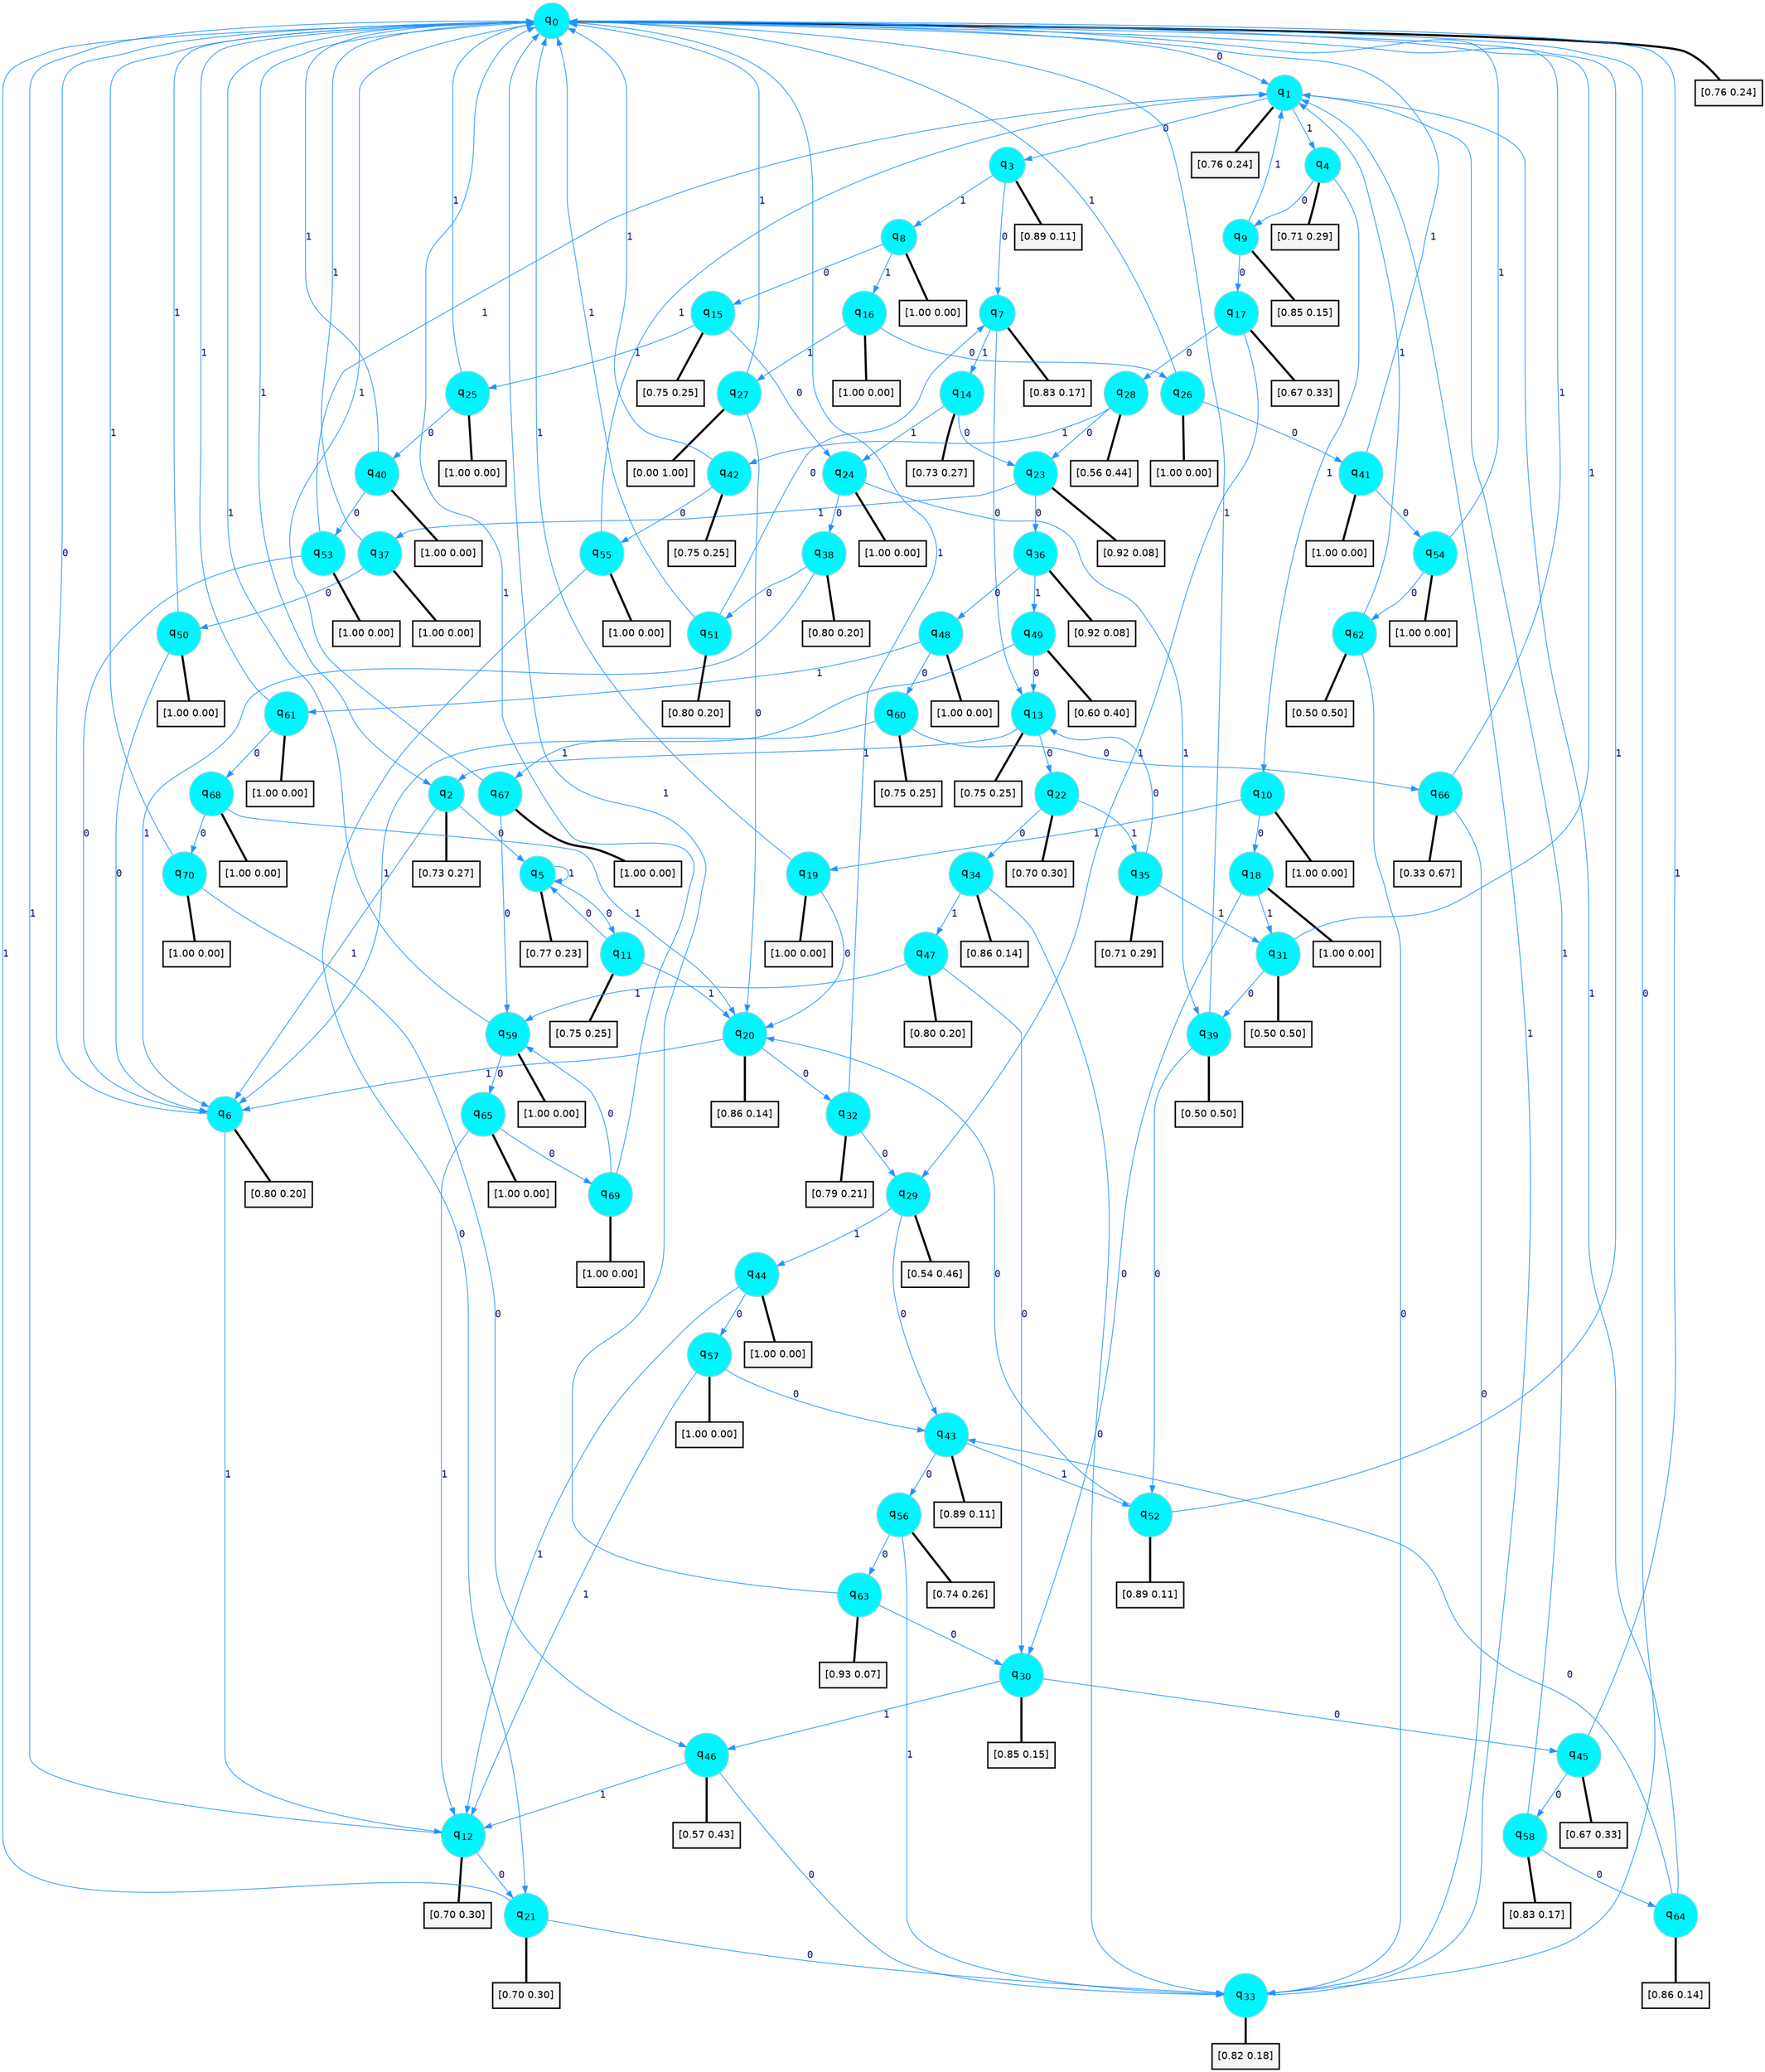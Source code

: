 digraph G {
graph [
bgcolor=transparent, dpi=300, rankdir=TD, size="40,25"];
node [
color=gray, fillcolor=turquoise1, fontcolor=black, fontname=Helvetica, fontsize=16, fontweight=bold, shape=circle, style=filled];
edge [
arrowsize=1, color=dodgerblue1, fontcolor=midnightblue, fontname=courier, fontweight=bold, penwidth=1, style=solid, weight=20];
0[label=<q<SUB>0</SUB>>];
1[label=<q<SUB>1</SUB>>];
2[label=<q<SUB>2</SUB>>];
3[label=<q<SUB>3</SUB>>];
4[label=<q<SUB>4</SUB>>];
5[label=<q<SUB>5</SUB>>];
6[label=<q<SUB>6</SUB>>];
7[label=<q<SUB>7</SUB>>];
8[label=<q<SUB>8</SUB>>];
9[label=<q<SUB>9</SUB>>];
10[label=<q<SUB>10</SUB>>];
11[label=<q<SUB>11</SUB>>];
12[label=<q<SUB>12</SUB>>];
13[label=<q<SUB>13</SUB>>];
14[label=<q<SUB>14</SUB>>];
15[label=<q<SUB>15</SUB>>];
16[label=<q<SUB>16</SUB>>];
17[label=<q<SUB>17</SUB>>];
18[label=<q<SUB>18</SUB>>];
19[label=<q<SUB>19</SUB>>];
20[label=<q<SUB>20</SUB>>];
21[label=<q<SUB>21</SUB>>];
22[label=<q<SUB>22</SUB>>];
23[label=<q<SUB>23</SUB>>];
24[label=<q<SUB>24</SUB>>];
25[label=<q<SUB>25</SUB>>];
26[label=<q<SUB>26</SUB>>];
27[label=<q<SUB>27</SUB>>];
28[label=<q<SUB>28</SUB>>];
29[label=<q<SUB>29</SUB>>];
30[label=<q<SUB>30</SUB>>];
31[label=<q<SUB>31</SUB>>];
32[label=<q<SUB>32</SUB>>];
33[label=<q<SUB>33</SUB>>];
34[label=<q<SUB>34</SUB>>];
35[label=<q<SUB>35</SUB>>];
36[label=<q<SUB>36</SUB>>];
37[label=<q<SUB>37</SUB>>];
38[label=<q<SUB>38</SUB>>];
39[label=<q<SUB>39</SUB>>];
40[label=<q<SUB>40</SUB>>];
41[label=<q<SUB>41</SUB>>];
42[label=<q<SUB>42</SUB>>];
43[label=<q<SUB>43</SUB>>];
44[label=<q<SUB>44</SUB>>];
45[label=<q<SUB>45</SUB>>];
46[label=<q<SUB>46</SUB>>];
47[label=<q<SUB>47</SUB>>];
48[label=<q<SUB>48</SUB>>];
49[label=<q<SUB>49</SUB>>];
50[label=<q<SUB>50</SUB>>];
51[label=<q<SUB>51</SUB>>];
52[label=<q<SUB>52</SUB>>];
53[label=<q<SUB>53</SUB>>];
54[label=<q<SUB>54</SUB>>];
55[label=<q<SUB>55</SUB>>];
56[label=<q<SUB>56</SUB>>];
57[label=<q<SUB>57</SUB>>];
58[label=<q<SUB>58</SUB>>];
59[label=<q<SUB>59</SUB>>];
60[label=<q<SUB>60</SUB>>];
61[label=<q<SUB>61</SUB>>];
62[label=<q<SUB>62</SUB>>];
63[label=<q<SUB>63</SUB>>];
64[label=<q<SUB>64</SUB>>];
65[label=<q<SUB>65</SUB>>];
66[label=<q<SUB>66</SUB>>];
67[label=<q<SUB>67</SUB>>];
68[label=<q<SUB>68</SUB>>];
69[label=<q<SUB>69</SUB>>];
70[label=<q<SUB>70</SUB>>];
71[label="[0.76 0.24]", shape=box,fontcolor=black, fontname=Helvetica, fontsize=14, penwidth=2, fillcolor=whitesmoke,color=black];
72[label="[0.76 0.24]", shape=box,fontcolor=black, fontname=Helvetica, fontsize=14, penwidth=2, fillcolor=whitesmoke,color=black];
73[label="[0.73 0.27]", shape=box,fontcolor=black, fontname=Helvetica, fontsize=14, penwidth=2, fillcolor=whitesmoke,color=black];
74[label="[0.89 0.11]", shape=box,fontcolor=black, fontname=Helvetica, fontsize=14, penwidth=2, fillcolor=whitesmoke,color=black];
75[label="[0.71 0.29]", shape=box,fontcolor=black, fontname=Helvetica, fontsize=14, penwidth=2, fillcolor=whitesmoke,color=black];
76[label="[0.77 0.23]", shape=box,fontcolor=black, fontname=Helvetica, fontsize=14, penwidth=2, fillcolor=whitesmoke,color=black];
77[label="[0.80 0.20]", shape=box,fontcolor=black, fontname=Helvetica, fontsize=14, penwidth=2, fillcolor=whitesmoke,color=black];
78[label="[0.83 0.17]", shape=box,fontcolor=black, fontname=Helvetica, fontsize=14, penwidth=2, fillcolor=whitesmoke,color=black];
79[label="[1.00 0.00]", shape=box,fontcolor=black, fontname=Helvetica, fontsize=14, penwidth=2, fillcolor=whitesmoke,color=black];
80[label="[0.85 0.15]", shape=box,fontcolor=black, fontname=Helvetica, fontsize=14, penwidth=2, fillcolor=whitesmoke,color=black];
81[label="[1.00 0.00]", shape=box,fontcolor=black, fontname=Helvetica, fontsize=14, penwidth=2, fillcolor=whitesmoke,color=black];
82[label="[0.75 0.25]", shape=box,fontcolor=black, fontname=Helvetica, fontsize=14, penwidth=2, fillcolor=whitesmoke,color=black];
83[label="[0.70 0.30]", shape=box,fontcolor=black, fontname=Helvetica, fontsize=14, penwidth=2, fillcolor=whitesmoke,color=black];
84[label="[0.75 0.25]", shape=box,fontcolor=black, fontname=Helvetica, fontsize=14, penwidth=2, fillcolor=whitesmoke,color=black];
85[label="[0.73 0.27]", shape=box,fontcolor=black, fontname=Helvetica, fontsize=14, penwidth=2, fillcolor=whitesmoke,color=black];
86[label="[0.75 0.25]", shape=box,fontcolor=black, fontname=Helvetica, fontsize=14, penwidth=2, fillcolor=whitesmoke,color=black];
87[label="[1.00 0.00]", shape=box,fontcolor=black, fontname=Helvetica, fontsize=14, penwidth=2, fillcolor=whitesmoke,color=black];
88[label="[0.67 0.33]", shape=box,fontcolor=black, fontname=Helvetica, fontsize=14, penwidth=2, fillcolor=whitesmoke,color=black];
89[label="[1.00 0.00]", shape=box,fontcolor=black, fontname=Helvetica, fontsize=14, penwidth=2, fillcolor=whitesmoke,color=black];
90[label="[1.00 0.00]", shape=box,fontcolor=black, fontname=Helvetica, fontsize=14, penwidth=2, fillcolor=whitesmoke,color=black];
91[label="[0.86 0.14]", shape=box,fontcolor=black, fontname=Helvetica, fontsize=14, penwidth=2, fillcolor=whitesmoke,color=black];
92[label="[0.70 0.30]", shape=box,fontcolor=black, fontname=Helvetica, fontsize=14, penwidth=2, fillcolor=whitesmoke,color=black];
93[label="[0.70 0.30]", shape=box,fontcolor=black, fontname=Helvetica, fontsize=14, penwidth=2, fillcolor=whitesmoke,color=black];
94[label="[0.92 0.08]", shape=box,fontcolor=black, fontname=Helvetica, fontsize=14, penwidth=2, fillcolor=whitesmoke,color=black];
95[label="[1.00 0.00]", shape=box,fontcolor=black, fontname=Helvetica, fontsize=14, penwidth=2, fillcolor=whitesmoke,color=black];
96[label="[1.00 0.00]", shape=box,fontcolor=black, fontname=Helvetica, fontsize=14, penwidth=2, fillcolor=whitesmoke,color=black];
97[label="[1.00 0.00]", shape=box,fontcolor=black, fontname=Helvetica, fontsize=14, penwidth=2, fillcolor=whitesmoke,color=black];
98[label="[0.00 1.00]", shape=box,fontcolor=black, fontname=Helvetica, fontsize=14, penwidth=2, fillcolor=whitesmoke,color=black];
99[label="[0.56 0.44]", shape=box,fontcolor=black, fontname=Helvetica, fontsize=14, penwidth=2, fillcolor=whitesmoke,color=black];
100[label="[0.54 0.46]", shape=box,fontcolor=black, fontname=Helvetica, fontsize=14, penwidth=2, fillcolor=whitesmoke,color=black];
101[label="[0.85 0.15]", shape=box,fontcolor=black, fontname=Helvetica, fontsize=14, penwidth=2, fillcolor=whitesmoke,color=black];
102[label="[0.50 0.50]", shape=box,fontcolor=black, fontname=Helvetica, fontsize=14, penwidth=2, fillcolor=whitesmoke,color=black];
103[label="[0.79 0.21]", shape=box,fontcolor=black, fontname=Helvetica, fontsize=14, penwidth=2, fillcolor=whitesmoke,color=black];
104[label="[0.82 0.18]", shape=box,fontcolor=black, fontname=Helvetica, fontsize=14, penwidth=2, fillcolor=whitesmoke,color=black];
105[label="[0.86 0.14]", shape=box,fontcolor=black, fontname=Helvetica, fontsize=14, penwidth=2, fillcolor=whitesmoke,color=black];
106[label="[0.71 0.29]", shape=box,fontcolor=black, fontname=Helvetica, fontsize=14, penwidth=2, fillcolor=whitesmoke,color=black];
107[label="[0.92 0.08]", shape=box,fontcolor=black, fontname=Helvetica, fontsize=14, penwidth=2, fillcolor=whitesmoke,color=black];
108[label="[1.00 0.00]", shape=box,fontcolor=black, fontname=Helvetica, fontsize=14, penwidth=2, fillcolor=whitesmoke,color=black];
109[label="[0.80 0.20]", shape=box,fontcolor=black, fontname=Helvetica, fontsize=14, penwidth=2, fillcolor=whitesmoke,color=black];
110[label="[0.50 0.50]", shape=box,fontcolor=black, fontname=Helvetica, fontsize=14, penwidth=2, fillcolor=whitesmoke,color=black];
111[label="[1.00 0.00]", shape=box,fontcolor=black, fontname=Helvetica, fontsize=14, penwidth=2, fillcolor=whitesmoke,color=black];
112[label="[1.00 0.00]", shape=box,fontcolor=black, fontname=Helvetica, fontsize=14, penwidth=2, fillcolor=whitesmoke,color=black];
113[label="[0.75 0.25]", shape=box,fontcolor=black, fontname=Helvetica, fontsize=14, penwidth=2, fillcolor=whitesmoke,color=black];
114[label="[0.89 0.11]", shape=box,fontcolor=black, fontname=Helvetica, fontsize=14, penwidth=2, fillcolor=whitesmoke,color=black];
115[label="[1.00 0.00]", shape=box,fontcolor=black, fontname=Helvetica, fontsize=14, penwidth=2, fillcolor=whitesmoke,color=black];
116[label="[0.67 0.33]", shape=box,fontcolor=black, fontname=Helvetica, fontsize=14, penwidth=2, fillcolor=whitesmoke,color=black];
117[label="[0.57 0.43]", shape=box,fontcolor=black, fontname=Helvetica, fontsize=14, penwidth=2, fillcolor=whitesmoke,color=black];
118[label="[0.80 0.20]", shape=box,fontcolor=black, fontname=Helvetica, fontsize=14, penwidth=2, fillcolor=whitesmoke,color=black];
119[label="[1.00 0.00]", shape=box,fontcolor=black, fontname=Helvetica, fontsize=14, penwidth=2, fillcolor=whitesmoke,color=black];
120[label="[0.60 0.40]", shape=box,fontcolor=black, fontname=Helvetica, fontsize=14, penwidth=2, fillcolor=whitesmoke,color=black];
121[label="[1.00 0.00]", shape=box,fontcolor=black, fontname=Helvetica, fontsize=14, penwidth=2, fillcolor=whitesmoke,color=black];
122[label="[0.80 0.20]", shape=box,fontcolor=black, fontname=Helvetica, fontsize=14, penwidth=2, fillcolor=whitesmoke,color=black];
123[label="[0.89 0.11]", shape=box,fontcolor=black, fontname=Helvetica, fontsize=14, penwidth=2, fillcolor=whitesmoke,color=black];
124[label="[1.00 0.00]", shape=box,fontcolor=black, fontname=Helvetica, fontsize=14, penwidth=2, fillcolor=whitesmoke,color=black];
125[label="[1.00 0.00]", shape=box,fontcolor=black, fontname=Helvetica, fontsize=14, penwidth=2, fillcolor=whitesmoke,color=black];
126[label="[1.00 0.00]", shape=box,fontcolor=black, fontname=Helvetica, fontsize=14, penwidth=2, fillcolor=whitesmoke,color=black];
127[label="[0.74 0.26]", shape=box,fontcolor=black, fontname=Helvetica, fontsize=14, penwidth=2, fillcolor=whitesmoke,color=black];
128[label="[1.00 0.00]", shape=box,fontcolor=black, fontname=Helvetica, fontsize=14, penwidth=2, fillcolor=whitesmoke,color=black];
129[label="[0.83 0.17]", shape=box,fontcolor=black, fontname=Helvetica, fontsize=14, penwidth=2, fillcolor=whitesmoke,color=black];
130[label="[1.00 0.00]", shape=box,fontcolor=black, fontname=Helvetica, fontsize=14, penwidth=2, fillcolor=whitesmoke,color=black];
131[label="[0.75 0.25]", shape=box,fontcolor=black, fontname=Helvetica, fontsize=14, penwidth=2, fillcolor=whitesmoke,color=black];
132[label="[1.00 0.00]", shape=box,fontcolor=black, fontname=Helvetica, fontsize=14, penwidth=2, fillcolor=whitesmoke,color=black];
133[label="[0.50 0.50]", shape=box,fontcolor=black, fontname=Helvetica, fontsize=14, penwidth=2, fillcolor=whitesmoke,color=black];
134[label="[0.93 0.07]", shape=box,fontcolor=black, fontname=Helvetica, fontsize=14, penwidth=2, fillcolor=whitesmoke,color=black];
135[label="[0.86 0.14]", shape=box,fontcolor=black, fontname=Helvetica, fontsize=14, penwidth=2, fillcolor=whitesmoke,color=black];
136[label="[1.00 0.00]", shape=box,fontcolor=black, fontname=Helvetica, fontsize=14, penwidth=2, fillcolor=whitesmoke,color=black];
137[label="[0.33 0.67]", shape=box,fontcolor=black, fontname=Helvetica, fontsize=14, penwidth=2, fillcolor=whitesmoke,color=black];
138[label="[1.00 0.00]", shape=box,fontcolor=black, fontname=Helvetica, fontsize=14, penwidth=2, fillcolor=whitesmoke,color=black];
139[label="[1.00 0.00]", shape=box,fontcolor=black, fontname=Helvetica, fontsize=14, penwidth=2, fillcolor=whitesmoke,color=black];
140[label="[1.00 0.00]", shape=box,fontcolor=black, fontname=Helvetica, fontsize=14, penwidth=2, fillcolor=whitesmoke,color=black];
141[label="[1.00 0.00]", shape=box,fontcolor=black, fontname=Helvetica, fontsize=14, penwidth=2, fillcolor=whitesmoke,color=black];
0->1 [label=0];
0->2 [label=1];
0->71 [arrowhead=none, penwidth=3,color=black];
1->3 [label=0];
1->4 [label=1];
1->72 [arrowhead=none, penwidth=3,color=black];
2->5 [label=0];
2->6 [label=1];
2->73 [arrowhead=none, penwidth=3,color=black];
3->7 [label=0];
3->8 [label=1];
3->74 [arrowhead=none, penwidth=3,color=black];
4->9 [label=0];
4->10 [label=1];
4->75 [arrowhead=none, penwidth=3,color=black];
5->11 [label=0];
5->5 [label=1];
5->76 [arrowhead=none, penwidth=3,color=black];
6->0 [label=0];
6->12 [label=1];
6->77 [arrowhead=none, penwidth=3,color=black];
7->13 [label=0];
7->14 [label=1];
7->78 [arrowhead=none, penwidth=3,color=black];
8->15 [label=0];
8->16 [label=1];
8->79 [arrowhead=none, penwidth=3,color=black];
9->17 [label=0];
9->1 [label=1];
9->80 [arrowhead=none, penwidth=3,color=black];
10->18 [label=0];
10->19 [label=1];
10->81 [arrowhead=none, penwidth=3,color=black];
11->5 [label=0];
11->20 [label=1];
11->82 [arrowhead=none, penwidth=3,color=black];
12->21 [label=0];
12->0 [label=1];
12->83 [arrowhead=none, penwidth=3,color=black];
13->22 [label=0];
13->2 [label=1];
13->84 [arrowhead=none, penwidth=3,color=black];
14->23 [label=0];
14->24 [label=1];
14->85 [arrowhead=none, penwidth=3,color=black];
15->24 [label=0];
15->25 [label=1];
15->86 [arrowhead=none, penwidth=3,color=black];
16->26 [label=0];
16->27 [label=1];
16->87 [arrowhead=none, penwidth=3,color=black];
17->28 [label=0];
17->29 [label=1];
17->88 [arrowhead=none, penwidth=3,color=black];
18->30 [label=0];
18->31 [label=1];
18->89 [arrowhead=none, penwidth=3,color=black];
19->20 [label=0];
19->0 [label=1];
19->90 [arrowhead=none, penwidth=3,color=black];
20->32 [label=0];
20->6 [label=1];
20->91 [arrowhead=none, penwidth=3,color=black];
21->33 [label=0];
21->0 [label=1];
21->92 [arrowhead=none, penwidth=3,color=black];
22->34 [label=0];
22->35 [label=1];
22->93 [arrowhead=none, penwidth=3,color=black];
23->36 [label=0];
23->37 [label=1];
23->94 [arrowhead=none, penwidth=3,color=black];
24->38 [label=0];
24->39 [label=1];
24->95 [arrowhead=none, penwidth=3,color=black];
25->40 [label=0];
25->0 [label=1];
25->96 [arrowhead=none, penwidth=3,color=black];
26->41 [label=0];
26->0 [label=1];
26->97 [arrowhead=none, penwidth=3,color=black];
27->20 [label=0];
27->0 [label=1];
27->98 [arrowhead=none, penwidth=3,color=black];
28->23 [label=0];
28->42 [label=1];
28->99 [arrowhead=none, penwidth=3,color=black];
29->43 [label=0];
29->44 [label=1];
29->100 [arrowhead=none, penwidth=3,color=black];
30->45 [label=0];
30->46 [label=1];
30->101 [arrowhead=none, penwidth=3,color=black];
31->39 [label=0];
31->0 [label=1];
31->102 [arrowhead=none, penwidth=3,color=black];
32->29 [label=0];
32->0 [label=1];
32->103 [arrowhead=none, penwidth=3,color=black];
33->0 [label=0];
33->1 [label=1];
33->104 [arrowhead=none, penwidth=3,color=black];
34->33 [label=0];
34->47 [label=1];
34->105 [arrowhead=none, penwidth=3,color=black];
35->13 [label=0];
35->31 [label=1];
35->106 [arrowhead=none, penwidth=3,color=black];
36->48 [label=0];
36->49 [label=1];
36->107 [arrowhead=none, penwidth=3,color=black];
37->50 [label=0];
37->0 [label=1];
37->108 [arrowhead=none, penwidth=3,color=black];
38->51 [label=0];
38->6 [label=1];
38->109 [arrowhead=none, penwidth=3,color=black];
39->52 [label=0];
39->0 [label=1];
39->110 [arrowhead=none, penwidth=3,color=black];
40->53 [label=0];
40->0 [label=1];
40->111 [arrowhead=none, penwidth=3,color=black];
41->54 [label=0];
41->0 [label=1];
41->112 [arrowhead=none, penwidth=3,color=black];
42->55 [label=0];
42->0 [label=1];
42->113 [arrowhead=none, penwidth=3,color=black];
43->56 [label=0];
43->52 [label=1];
43->114 [arrowhead=none, penwidth=3,color=black];
44->57 [label=0];
44->12 [label=1];
44->115 [arrowhead=none, penwidth=3,color=black];
45->58 [label=0];
45->0 [label=1];
45->116 [arrowhead=none, penwidth=3,color=black];
46->33 [label=0];
46->12 [label=1];
46->117 [arrowhead=none, penwidth=3,color=black];
47->30 [label=0];
47->59 [label=1];
47->118 [arrowhead=none, penwidth=3,color=black];
48->60 [label=0];
48->61 [label=1];
48->119 [arrowhead=none, penwidth=3,color=black];
49->13 [label=0];
49->6 [label=1];
49->120 [arrowhead=none, penwidth=3,color=black];
50->6 [label=0];
50->0 [label=1];
50->121 [arrowhead=none, penwidth=3,color=black];
51->7 [label=0];
51->0 [label=1];
51->122 [arrowhead=none, penwidth=3,color=black];
52->20 [label=0];
52->0 [label=1];
52->123 [arrowhead=none, penwidth=3,color=black];
53->6 [label=0];
53->1 [label=1];
53->124 [arrowhead=none, penwidth=3,color=black];
54->62 [label=0];
54->0 [label=1];
54->125 [arrowhead=none, penwidth=3,color=black];
55->21 [label=0];
55->1 [label=1];
55->126 [arrowhead=none, penwidth=3,color=black];
56->63 [label=0];
56->33 [label=1];
56->127 [arrowhead=none, penwidth=3,color=black];
57->43 [label=0];
57->12 [label=1];
57->128 [arrowhead=none, penwidth=3,color=black];
58->64 [label=0];
58->1 [label=1];
58->129 [arrowhead=none, penwidth=3,color=black];
59->65 [label=0];
59->0 [label=1];
59->130 [arrowhead=none, penwidth=3,color=black];
60->66 [label=0];
60->67 [label=1];
60->131 [arrowhead=none, penwidth=3,color=black];
61->68 [label=0];
61->0 [label=1];
61->132 [arrowhead=none, penwidth=3,color=black];
62->33 [label=0];
62->1 [label=1];
62->133 [arrowhead=none, penwidth=3,color=black];
63->30 [label=0];
63->0 [label=1];
63->134 [arrowhead=none, penwidth=3,color=black];
64->43 [label=0];
64->1 [label=1];
64->135 [arrowhead=none, penwidth=3,color=black];
65->69 [label=0];
65->12 [label=1];
65->136 [arrowhead=none, penwidth=3,color=black];
66->33 [label=0];
66->0 [label=1];
66->137 [arrowhead=none, penwidth=3,color=black];
67->59 [label=0];
67->0 [label=1];
67->138 [arrowhead=none, penwidth=3,color=black];
68->70 [label=0];
68->20 [label=1];
68->139 [arrowhead=none, penwidth=3,color=black];
69->59 [label=0];
69->0 [label=1];
69->140 [arrowhead=none, penwidth=3,color=black];
70->46 [label=0];
70->0 [label=1];
70->141 [arrowhead=none, penwidth=3,color=black];
}
